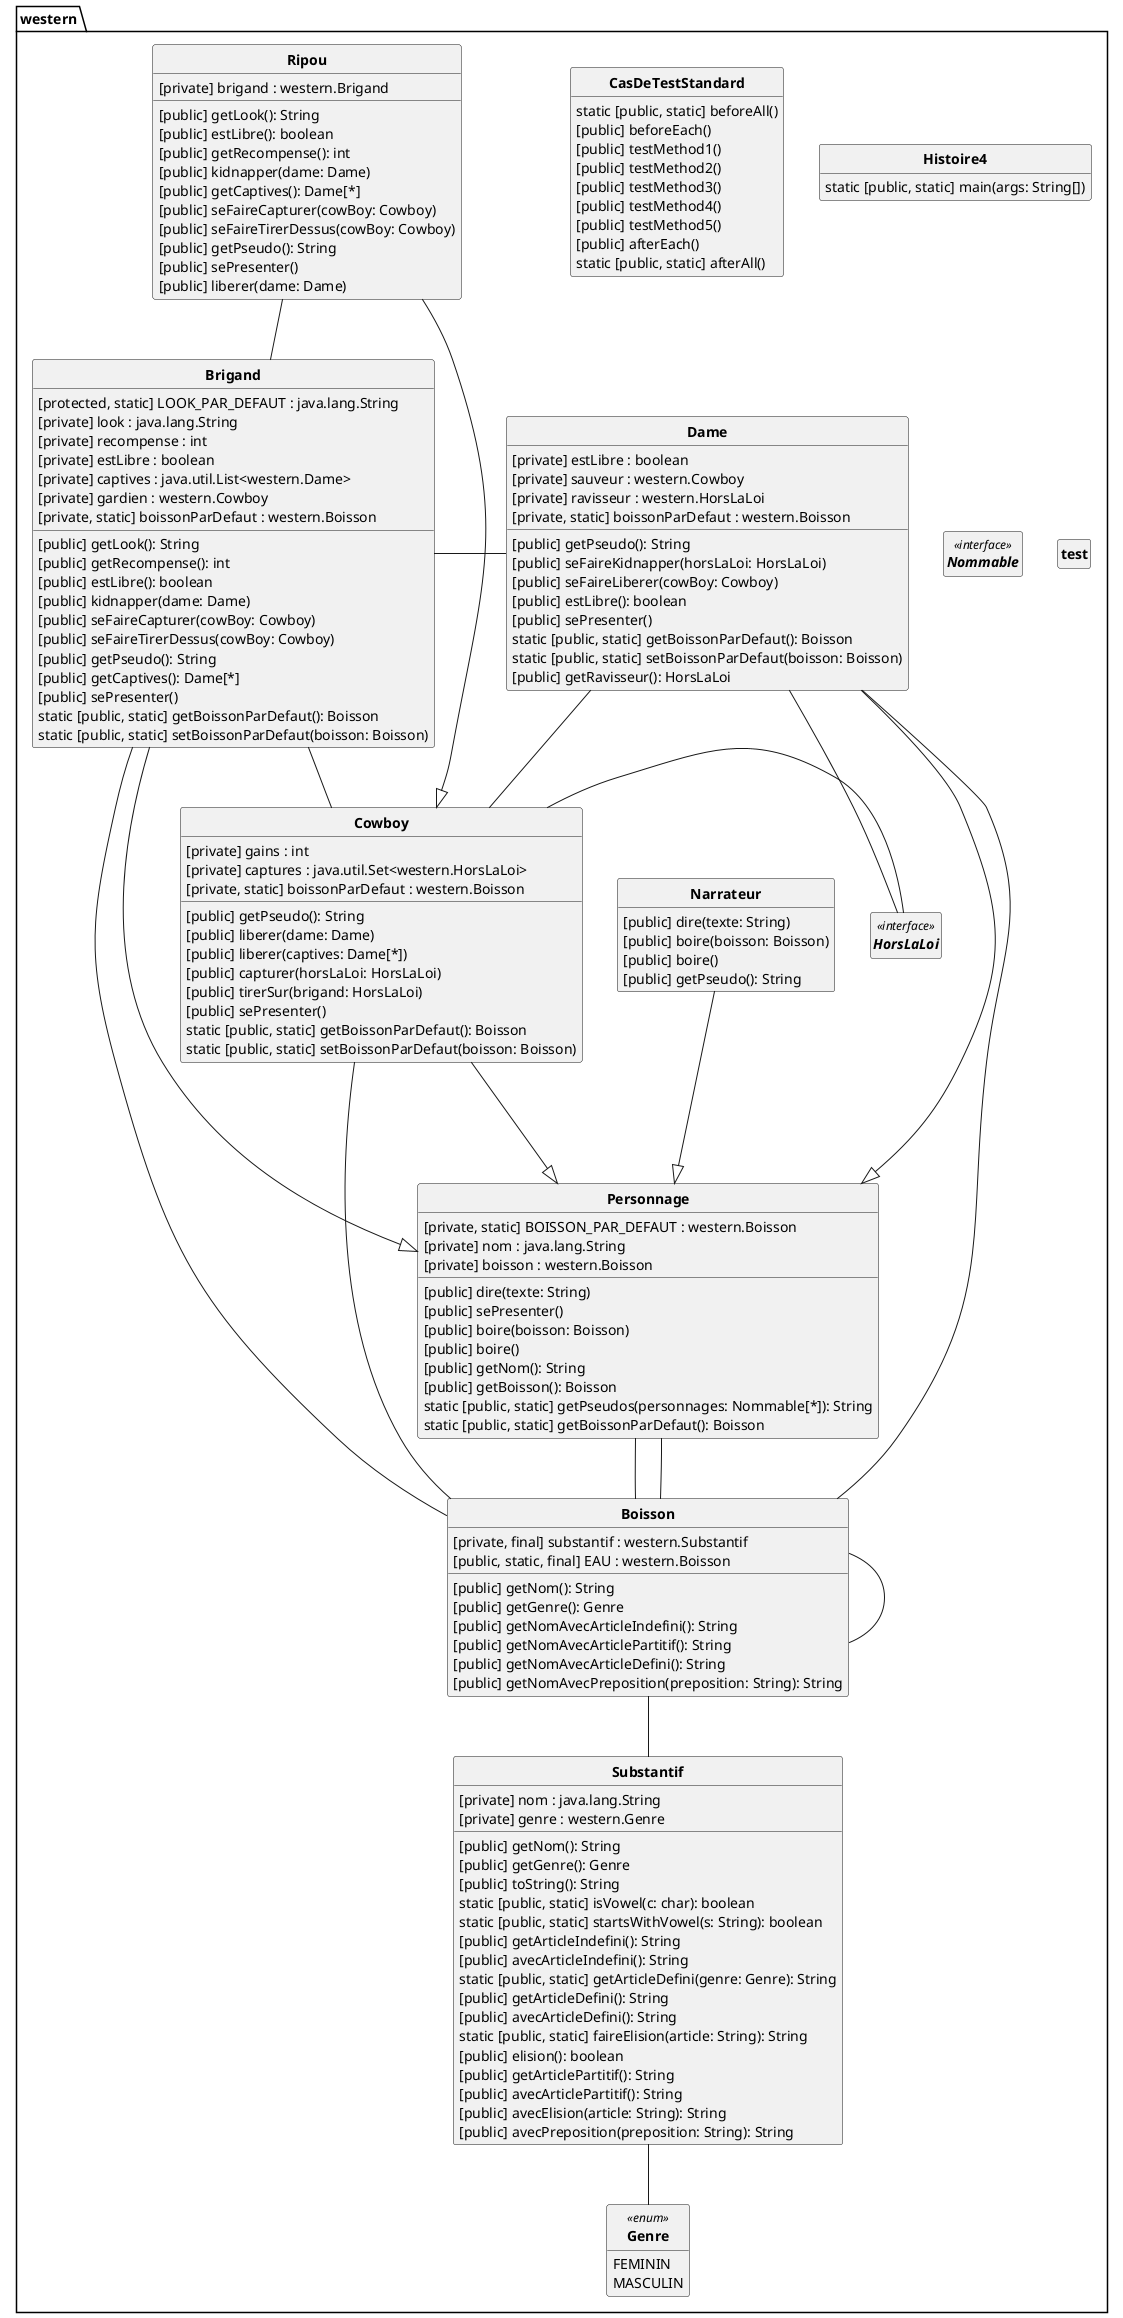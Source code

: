 @startuml
'https://plantuml.com/class-diagram
skinparam style strictuml
skinparam classAttributeIconSize 0
skinparam classFontStyle Bold
hide empty members

'''DCA + 
Class western.Boisson{
[private, final] substantif : western.Substantif
[public, static, final] EAU : western.Boisson
[public] getNom(): String
[public] getGenre(): Genre
[public] getNomAvecArticleIndefini(): String
[public] getNomAvecArticlePartitif(): String
[public] getNomAvecArticleDefini(): String
[public] getNomAvecPreposition(preposition: String): String

}
western.Boisson -- western.Substantif
western.Boisson -- western.Boisson


Class western.Brigand{
[protected, static] LOOK_PAR_DEFAUT : java.lang.String
[private] look : java.lang.String
[private] recompense : int
[private] estLibre : boolean
[private] captives : java.util.List<western.Dame>
[private] gardien : western.Cowboy
[public] getLook(): String
[public] getRecompense(): int
[public] estLibre(): boolean
[public] kidnapper(dame: Dame)
[public] seFaireCapturer(cowBoy: Cowboy)
[public] seFaireTirerDessus(cowBoy: Cowboy)
[public] getPseudo(): String
[public] getCaptives(): Dame[*]
[public] sePresenter()
[private, static] boissonParDefaut : western.Boisson
static [public, static] getBoissonParDefaut(): Boisson
static [public, static] setBoissonParDefaut(boisson: Boisson)

}
western.Brigand - western.Dame
western.Brigand -- western.Cowboy
western.Brigand -- western.Boisson

western.Brigand ---|> western.Personnage
Class western.CasDeTestStandard{
static [public, static] beforeAll()
[public] beforeEach()
[public] testMethod1()
[public] testMethod2()
[public] testMethod3()
[public] testMethod4()
[public] testMethod5()
[public] afterEach()
static [public, static] afterAll()

}


Class western.Cowboy{
[private] gains : int
[private] captures : java.util.Set<western.HorsLaLoi>
[public] getPseudo(): String
[public] liberer(dame: Dame)
[public] liberer(captives: Dame[*])
[public] capturer(horsLaLoi: HorsLaLoi)
[public] tirerSur(brigand: HorsLaLoi)
[public] sePresenter()
[private, static] boissonParDefaut : western.Boisson
static [public, static] getBoissonParDefaut(): Boisson
static [public, static] setBoissonParDefaut(boisson: Boisson)

}
western.Cowboy - western.HorsLaLoi
western.Cowboy -- western.Boisson

western.Cowboy ---|> western.Personnage
Class western.Dame{
[private] estLibre : boolean
[private] sauveur : western.Cowboy
[private] ravisseur : western.HorsLaLoi
[public] getPseudo(): String
[public] seFaireKidnapper(horsLaLoi: HorsLaLoi)
[public] seFaireLiberer(cowBoy: Cowboy)
[public] estLibre(): boolean
[public] sePresenter()
[private, static] boissonParDefaut : western.Boisson
static [public, static] getBoissonParDefaut(): Boisson
static [public, static] setBoissonParDefaut(boisson: Boisson)
[public] getRavisseur(): HorsLaLoi

}
western.Dame -- western.Cowboy
western.Dame -- western.HorsLaLoi
western.Dame -- western.Boisson

western.Dame ---|> western.Personnage
Enum western.Genre<<enum>> {
FEMININ
MASCULIN

}
Class western.Histoire4{
static [public, static] main(args: String[])

}


Interface western.HorsLaLoi<<interface>> {
}
Class western.Narrateur{
[public] dire(texte: String)
[public] boire(boisson: Boisson)
[public] boire()
[public] getPseudo(): String

}

western.Narrateur ---|> western.Personnage
Interface western.Nommable<<interface>> {
}
Class western.Personnage{
[private, static] BOISSON_PAR_DEFAUT : western.Boisson
[private] nom : java.lang.String
[private] boisson : western.Boisson
[public] dire(texte: String)
[public] sePresenter()
[public] boire(boisson: Boisson)
[public] boire()
[public] getNom(): String
[public] getBoisson(): Boisson
static [public, static] getPseudos(personnages: Nommable[*]): String
static [public, static] getBoissonParDefaut(): Boisson

}
western.Personnage -- western.Boisson
western.Personnage -- western.Boisson


Class western.Ripou{
[private] brigand : western.Brigand
[public] getLook(): String
[public] estLibre(): boolean
[public] getRecompense(): int
[public] kidnapper(dame: Dame)
[public] getCaptives(): Dame[*]
[public] seFaireCapturer(cowBoy: Cowboy)
[public] seFaireTirerDessus(cowBoy: Cowboy)
[public] getPseudo(): String
[public] sePresenter()
[public] liberer(dame: Dame)

}
western.Ripou -- western.Brigand

western.Ripou ---|> western.Cowboy
Class western.Substantif{
[private] nom : java.lang.String
[private] genre : western.Genre
[public] getNom(): String
[public] getGenre(): Genre
[public] toString(): String
static [public, static] isVowel(c: char): boolean
static [public, static] startsWithVowel(s: String): boolean
[public] getArticleIndefini(): String
[public] avecArticleIndefini(): String
static [public, static] getArticleDefini(genre: Genre): String
[public] getArticleDefini(): String
[public] avecArticleDefini(): String
static [public, static] faireElision(article: String): String
[public] elision(): boolean
[public] getArticlePartitif(): String
[public] avecArticlePartitif(): String
[public] avecElision(article: String): String
[public] avecPreposition(preposition: String): String

}
western.Substantif -- western.Genre


Class western.test{

}



@enduml

